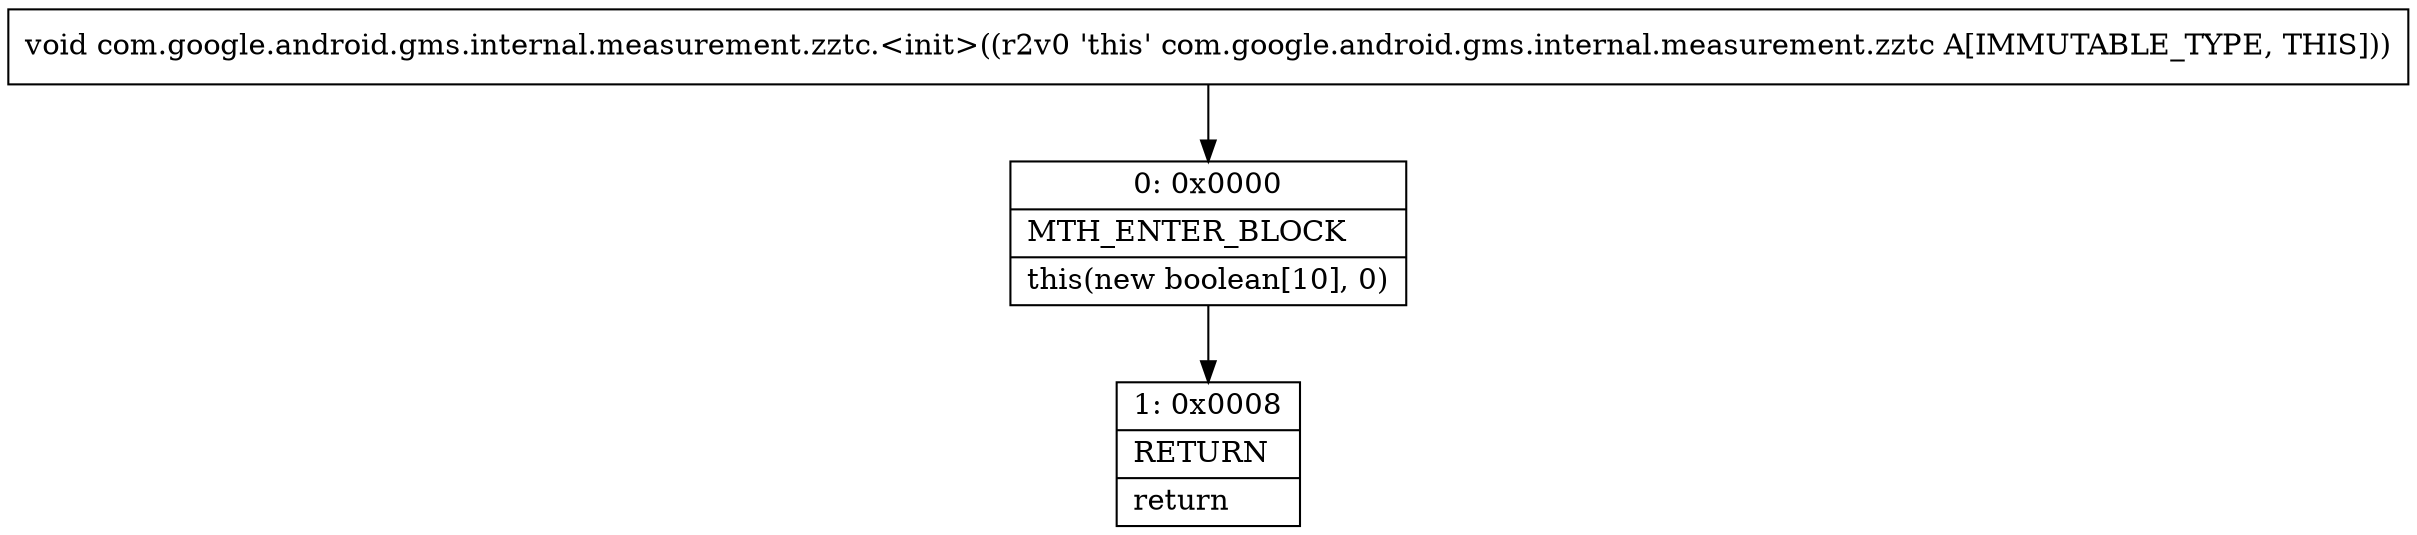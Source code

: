 digraph "CFG forcom.google.android.gms.internal.measurement.zztc.\<init\>()V" {
Node_0 [shape=record,label="{0\:\ 0x0000|MTH_ENTER_BLOCK\l|this(new boolean[10], 0)\l}"];
Node_1 [shape=record,label="{1\:\ 0x0008|RETURN\l|return\l}"];
MethodNode[shape=record,label="{void com.google.android.gms.internal.measurement.zztc.\<init\>((r2v0 'this' com.google.android.gms.internal.measurement.zztc A[IMMUTABLE_TYPE, THIS])) }"];
MethodNode -> Node_0;
Node_0 -> Node_1;
}

